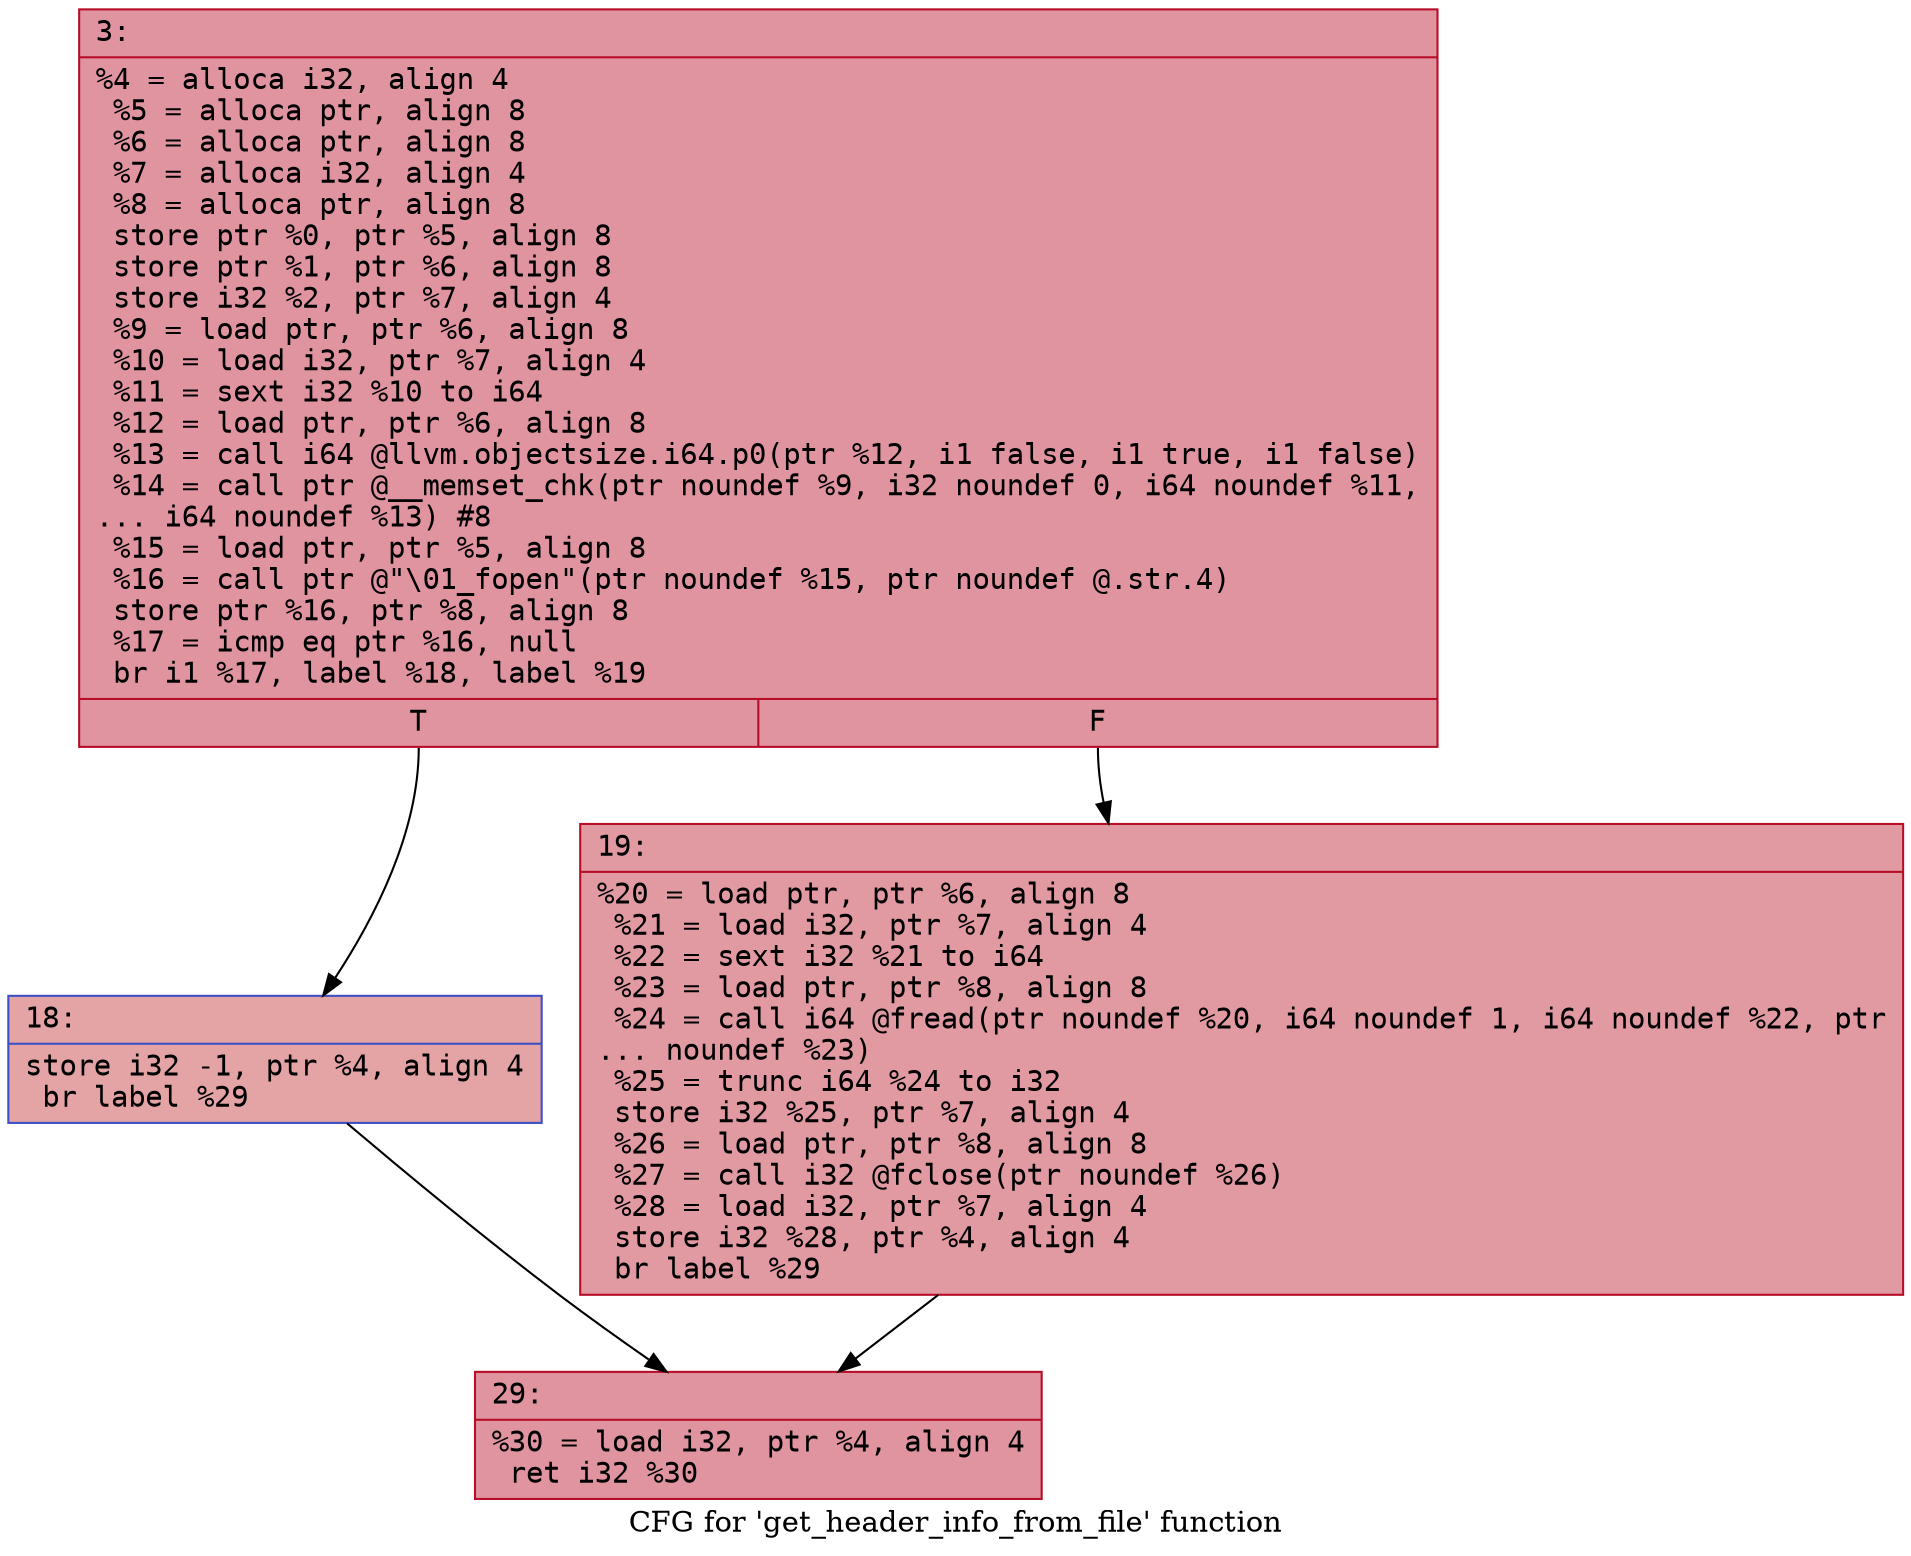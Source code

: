 digraph "CFG for 'get_header_info_from_file' function" {
	label="CFG for 'get_header_info_from_file' function";

	Node0x6000002bceb0 [shape=record,color="#b70d28ff", style=filled, fillcolor="#b70d2870" fontname="Courier",label="{3:\l|  %4 = alloca i32, align 4\l  %5 = alloca ptr, align 8\l  %6 = alloca ptr, align 8\l  %7 = alloca i32, align 4\l  %8 = alloca ptr, align 8\l  store ptr %0, ptr %5, align 8\l  store ptr %1, ptr %6, align 8\l  store i32 %2, ptr %7, align 4\l  %9 = load ptr, ptr %6, align 8\l  %10 = load i32, ptr %7, align 4\l  %11 = sext i32 %10 to i64\l  %12 = load ptr, ptr %6, align 8\l  %13 = call i64 @llvm.objectsize.i64.p0(ptr %12, i1 false, i1 true, i1 false)\l  %14 = call ptr @__memset_chk(ptr noundef %9, i32 noundef 0, i64 noundef %11,\l... i64 noundef %13) #8\l  %15 = load ptr, ptr %5, align 8\l  %16 = call ptr @\"\\01_fopen\"(ptr noundef %15, ptr noundef @.str.4)\l  store ptr %16, ptr %8, align 8\l  %17 = icmp eq ptr %16, null\l  br i1 %17, label %18, label %19\l|{<s0>T|<s1>F}}"];
	Node0x6000002bceb0:s0 -> Node0x6000002bcf00[tooltip="3 -> 18\nProbability 37.50%" ];
	Node0x6000002bceb0:s1 -> Node0x6000002bcf50[tooltip="3 -> 19\nProbability 62.50%" ];
	Node0x6000002bcf00 [shape=record,color="#3d50c3ff", style=filled, fillcolor="#c32e3170" fontname="Courier",label="{18:\l|  store i32 -1, ptr %4, align 4\l  br label %29\l}"];
	Node0x6000002bcf00 -> Node0x6000002bcfa0[tooltip="18 -> 29\nProbability 100.00%" ];
	Node0x6000002bcf50 [shape=record,color="#b70d28ff", style=filled, fillcolor="#bb1b2c70" fontname="Courier",label="{19:\l|  %20 = load ptr, ptr %6, align 8\l  %21 = load i32, ptr %7, align 4\l  %22 = sext i32 %21 to i64\l  %23 = load ptr, ptr %8, align 8\l  %24 = call i64 @fread(ptr noundef %20, i64 noundef 1, i64 noundef %22, ptr\l... noundef %23)\l  %25 = trunc i64 %24 to i32\l  store i32 %25, ptr %7, align 4\l  %26 = load ptr, ptr %8, align 8\l  %27 = call i32 @fclose(ptr noundef %26)\l  %28 = load i32, ptr %7, align 4\l  store i32 %28, ptr %4, align 4\l  br label %29\l}"];
	Node0x6000002bcf50 -> Node0x6000002bcfa0[tooltip="19 -> 29\nProbability 100.00%" ];
	Node0x6000002bcfa0 [shape=record,color="#b70d28ff", style=filled, fillcolor="#b70d2870" fontname="Courier",label="{29:\l|  %30 = load i32, ptr %4, align 4\l  ret i32 %30\l}"];
}
